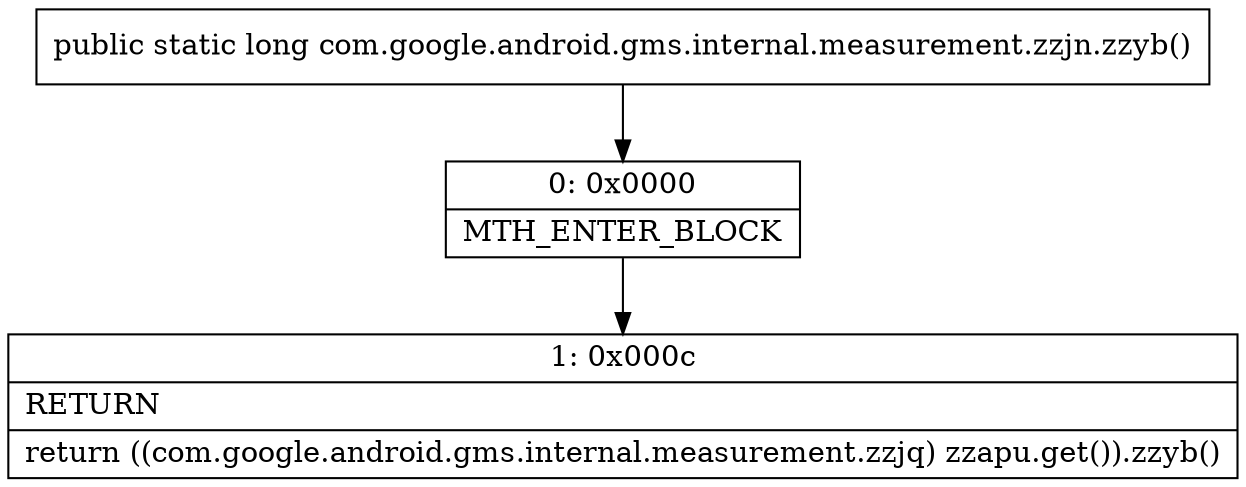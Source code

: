 digraph "CFG forcom.google.android.gms.internal.measurement.zzjn.zzyb()J" {
Node_0 [shape=record,label="{0\:\ 0x0000|MTH_ENTER_BLOCK\l}"];
Node_1 [shape=record,label="{1\:\ 0x000c|RETURN\l|return ((com.google.android.gms.internal.measurement.zzjq) zzapu.get()).zzyb()\l}"];
MethodNode[shape=record,label="{public static long com.google.android.gms.internal.measurement.zzjn.zzyb() }"];
MethodNode -> Node_0;
Node_0 -> Node_1;
}


